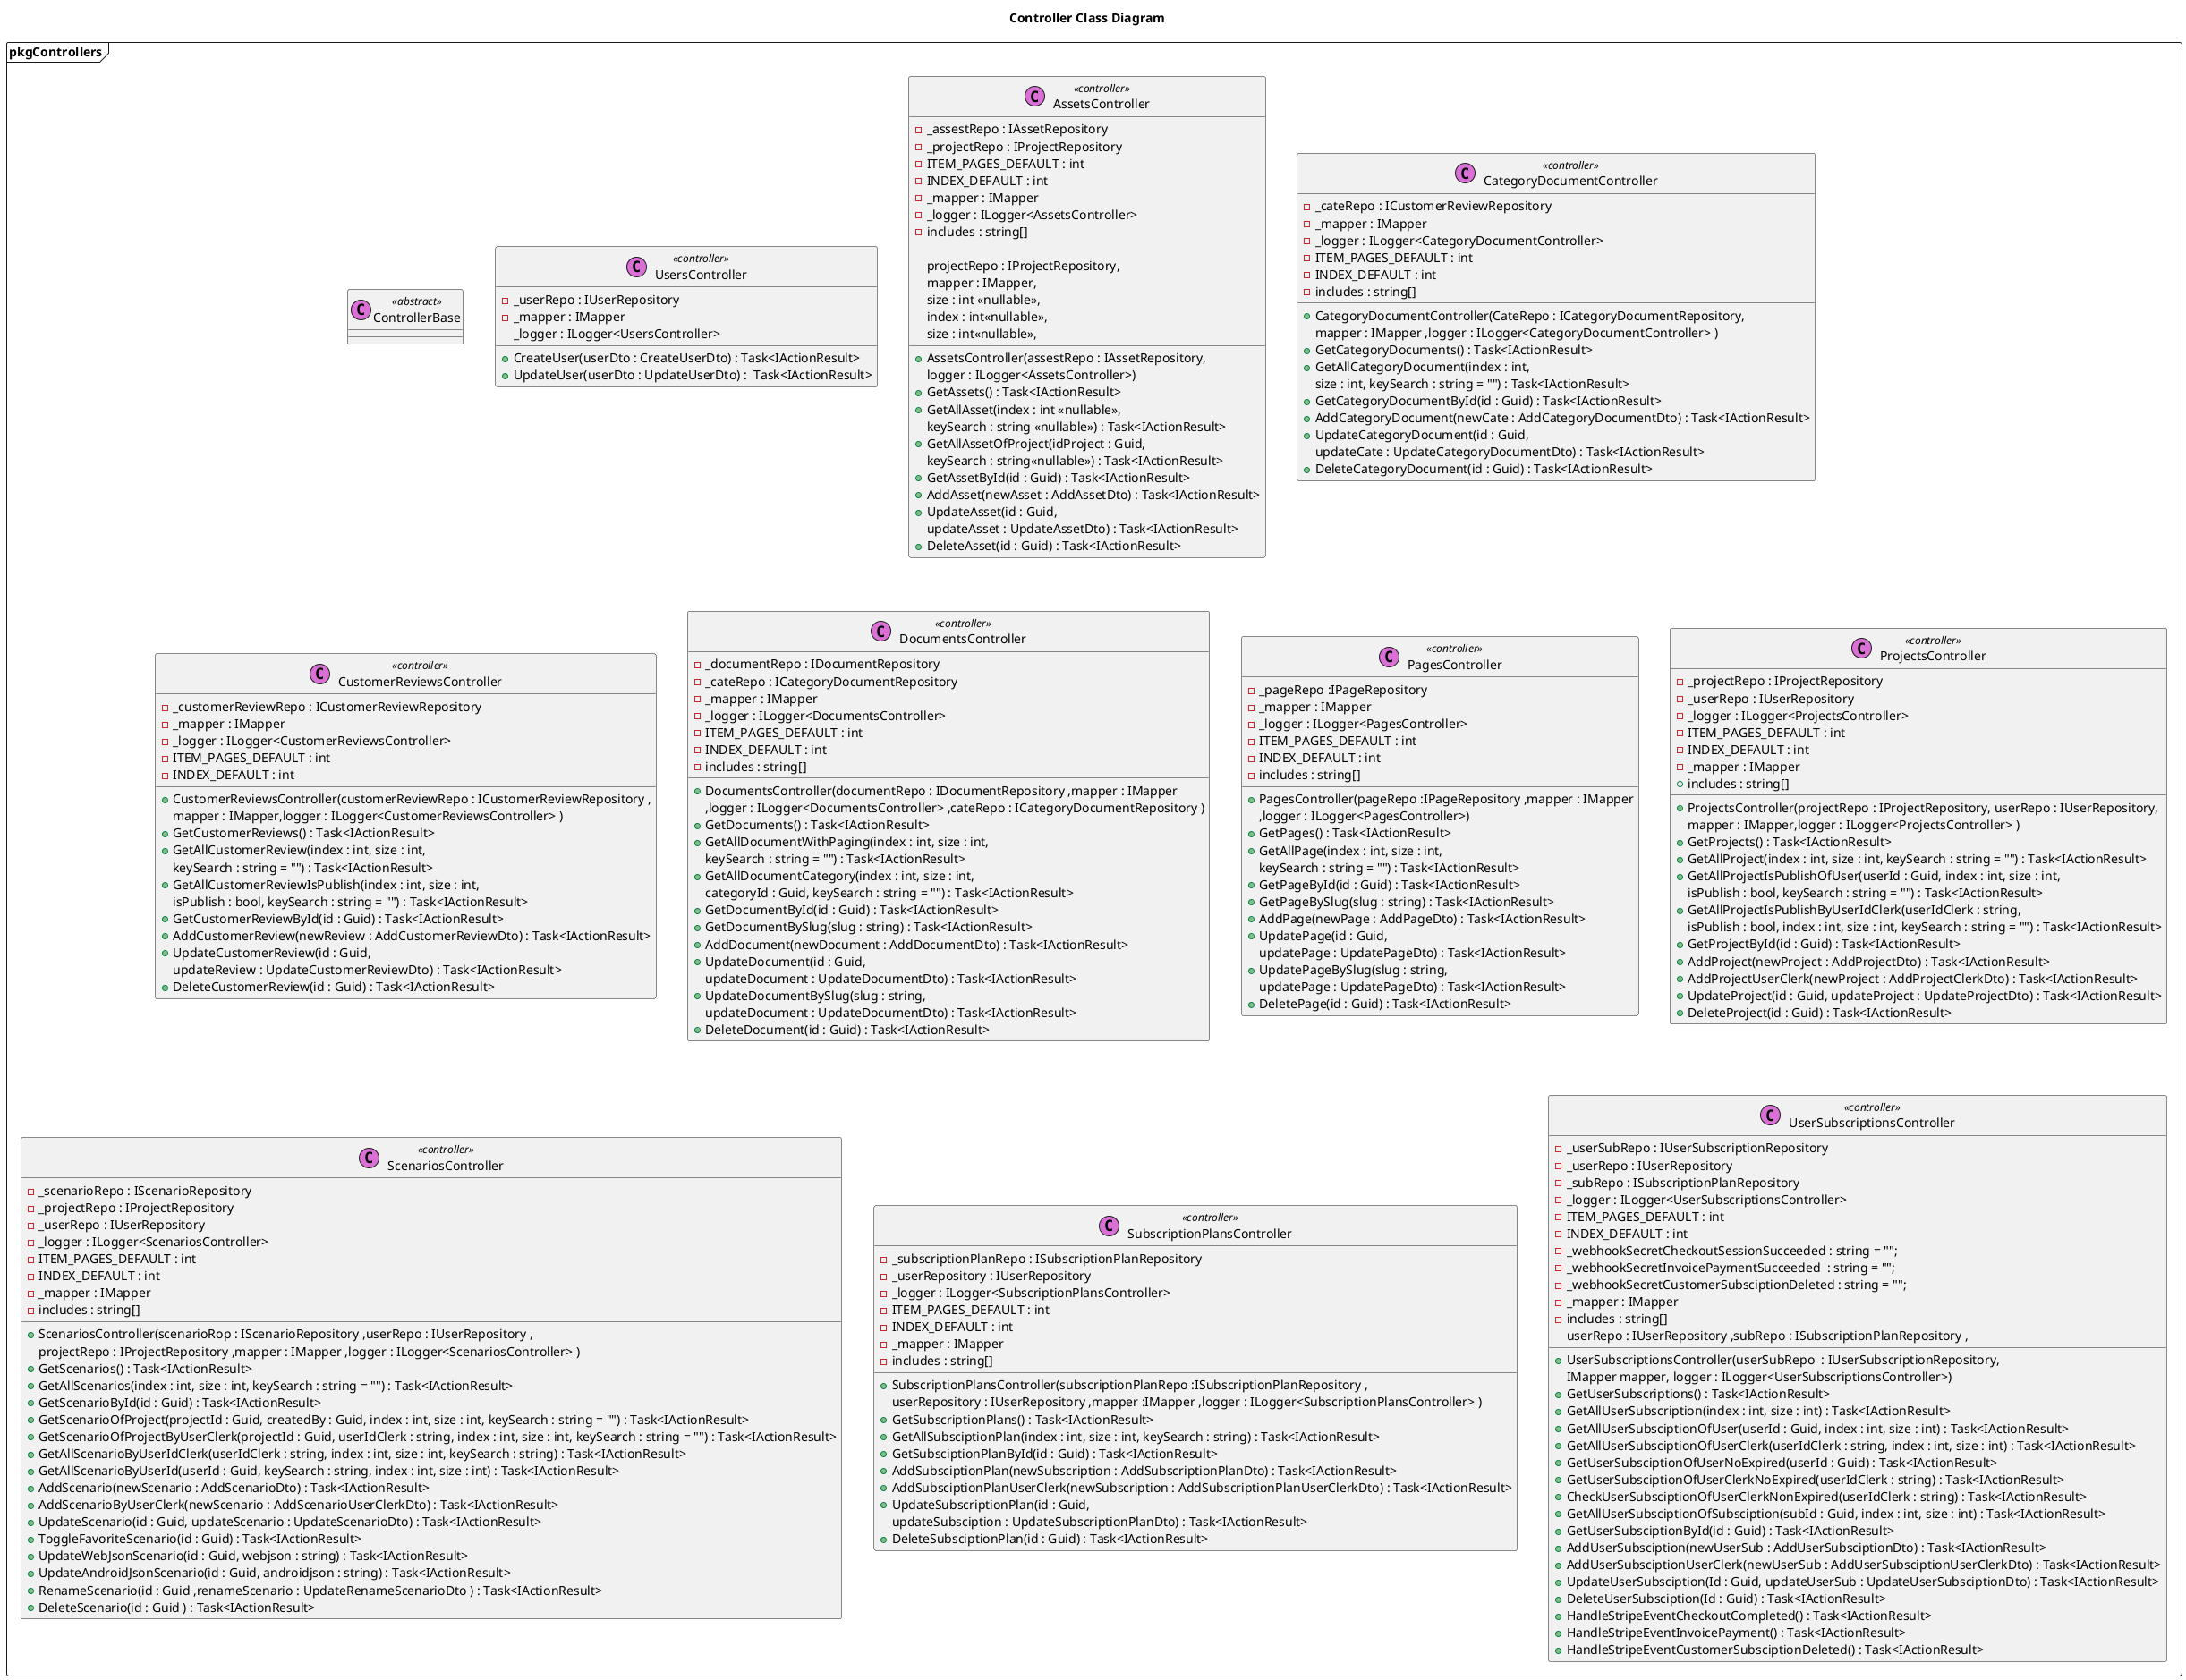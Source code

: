 @startuml Controllers

Title Controller Class Diagram
'Character	Visibility
'-			private
'#			protected
'~			package private
'+			public

'Extension	<|--	Quan hệ mở rộng từ (là extends hoặc implements nhưng ko có annotations trong code)
'Composition	*--	 Quan hệ gắn kết chặt chẽ : part - of
'Aggregation	o--	Quan hệ liên kết giữa hai thực thể : use, has

' Include các file vào trong file để sử dụng'

package pkgControllers <<Frame>> {   

    !startsub ControllerBase
    class ControllerBase <<(C,orchid) abstract>>
    !endsub
    'User Controller'
    !startsub UsersController
    class UsersController <<(C,orchid) controller>> {
        - _userRepo : IUserRepository
        - _mapper : IMapper
        _logger : ILogger<UsersController>
        + CreateUser(userDto : CreateUserDto) : Task<IActionResult>
        + UpdateUser(userDto : UpdateUserDto) :  Task<IActionResult>
    }
    !endsub
    
  
    'Assets Controller'
    !startsub AssetsController
    
    class AssetsController <<(C,orchid) controller>> {
        - _assestRepo : IAssetRepository
        - _projectRepo : IProjectRepository
        - ITEM_PAGES_DEFAULT : int
        - INDEX_DEFAULT : int
        - _mapper : IMapper
        - _logger : ILogger<AssetsController>
        - includes : string[]
        
        + AssetsController(assestRepo : IAssetRepository,
         projectRepo : IProjectRepository,
          mapper : IMapper,
           logger : ILogger<AssetsController>)
        + GetAssets() : Task<IActionResult>
        + GetAllAsset(index : int <<nullable>>,
        size : int <<nullable>>,
        keySearch : string <<nullable>>) : Task<IActionResult>
        + GetAllAssetOfProject(idProject : Guid, 
        index : int<<nullable>>, 
        size : int<<nullable>>, 
        keySearch : string<<nullable>>) : Task<IActionResult>
        + GetAssetById(id : Guid) : Task<IActionResult>
        + AddAsset(newAsset : AddAssetDto) : Task<IActionResult>
        + UpdateAsset(id : Guid, 
        updateAsset : UpdateAssetDto) : Task<IActionResult>
        + DeleteAsset(id : Guid) : Task<IActionResult>
    }
    !endsub

    !startsub CategoryDocumentController
    class CategoryDocumentController <<(C,orchid) controller>> {
        - _cateRepo : ICustomerReviewRepository
        - _mapper : IMapper
        - _logger : ILogger<CategoryDocumentController>
        - ITEM_PAGES_DEFAULT : int
        - INDEX_DEFAULT : int
        - includes : string[]
        
        + CategoryDocumentController(CateRepo : ICategoryDocumentRepository, 
        mapper : IMapper ,logger : ILogger<CategoryDocumentController> )
        + GetCategoryDocuments() : Task<IActionResult>
        + GetAllCategoryDocument(index : int, 
        size : int, keySearch : string = "") : Task<IActionResult>
        + GetCategoryDocumentById(id : Guid) : Task<IActionResult>
        + AddCategoryDocument(newCate : AddCategoryDocumentDto) : Task<IActionResult>
        + UpdateCategoryDocument(id : Guid, 
        updateCate : UpdateCategoryDocumentDto) : Task<IActionResult>
        + DeleteCategoryDocument(id : Guid) : Task<IActionResult>
    }
    !endsub

    !startsub CustomerReviewsController
    class CustomerReviewsController <<(C,orchid) controller>> {
        - _customerReviewRepo : ICustomerReviewRepository
        - _mapper : IMapper
        - _logger : ILogger<CustomerReviewsController>
        - ITEM_PAGES_DEFAULT : int
        - INDEX_DEFAULT : int

        + CustomerReviewsController(customerReviewRepo : ICustomerReviewRepository ,
        mapper : IMapper,logger : ILogger<CustomerReviewsController> )
        + GetCustomerReviews() : Task<IActionResult>
        + GetAllCustomerReview(index : int, size : int, 
        keySearch : string = "") : Task<IActionResult>
        + GetAllCustomerReviewIsPublish(index : int, size : int, 
        isPublish : bool, keySearch : string = "") : Task<IActionResult>
        + GetCustomerReviewById(id : Guid) : Task<IActionResult>
        + AddCustomerReview(newReview : AddCustomerReviewDto) : Task<IActionResult>
        + UpdateCustomerReview(id : Guid, 
        updateReview : UpdateCustomerReviewDto) : Task<IActionResult>
        + DeleteCustomerReview(id : Guid) : Task<IActionResult>
    }
    !endsub

    !startsub DocumentsController
    class DocumentsController <<(C,orchid) controller>> {
        - _documentRepo : IDocumentRepository
        - _cateRepo : ICategoryDocumentRepository
        - _mapper : IMapper
        - _logger : ILogger<DocumentsController>
        - ITEM_PAGES_DEFAULT : int
        - INDEX_DEFAULT : int
        - includes : string[]

        + DocumentsController(documentRepo : IDocumentRepository ,mapper : IMapper 
            ,logger : ILogger<DocumentsController> ,cateRepo : ICategoryDocumentRepository )
        + GetDocuments() : Task<IActionResult>
        + GetAllDocumentWithPaging(index : int, size : int, 
        keySearch : string = "") : Task<IActionResult>
        + GetAllDocumentCategory(index : int, size : int, 
        categoryId : Guid, keySearch : string = "") : Task<IActionResult>
        + GetDocumentById(id : Guid) : Task<IActionResult>
        + GetDocumentBySlug(slug : string) : Task<IActionResult>
        + AddDocument(newDocument : AddDocumentDto) : Task<IActionResult>
        + UpdateDocument(id : Guid, 
        updateDocument : UpdateDocumentDto) : Task<IActionResult>
        + UpdateDocumentBySlug(slug : string, 
        updateDocument : UpdateDocumentDto) : Task<IActionResult>
        + DeleteDocument(id : Guid) : Task<IActionResult>
    }
    !endsub
   
   !startsub PagesController
    class PagesController <<(C,orchid) controller>> {
        - _pageRepo :IPageRepository 
        - _mapper : IMapper
        - _logger : ILogger<PagesController>
        - ITEM_PAGES_DEFAULT : int
        - INDEX_DEFAULT : int
        - includes : string[]

        + PagesController(pageRepo :IPageRepository ,mapper : IMapper 
            ,logger : ILogger<PagesController>)
        + GetPages() : Task<IActionResult>
        + GetAllPage(index : int, size : int, 
        keySearch : string = "") : Task<IActionResult>
        + GetPageById(id : Guid) : Task<IActionResult>
        + GetPageBySlug(slug : string) : Task<IActionResult>
        + AddPage(newPage : AddPageDto) : Task<IActionResult>
        + UpdatePage(id : Guid, 
        updatePage : UpdatePageDto) : Task<IActionResult>
        + UpdatePageBySlug(slug : string, 
        updatePage : UpdatePageDto) : Task<IActionResult>
        + DeletePage(id : Guid) : Task<IActionResult>
    }
    !endsub

    !startsub ProjectsController
    class ProjectsController <<(C,orchid) controller>> {
        - _projectRepo : IProjectRepository
        - _userRepo : IUserRepository
        - _logger : ILogger<ProjectsController>
        - ITEM_PAGES_DEFAULT : int
        - INDEX_DEFAULT : int
        - _mapper : IMapper
        + includes : string[]

        + ProjectsController(projectRepo : IProjectRepository, userRepo : IUserRepository, 
        mapper : IMapper,logger : ILogger<ProjectsController> )
        + GetProjects() : Task<IActionResult>
        + GetAllProject(index : int, size : int, keySearch : string = "") : Task<IActionResult>
        + GetAllProjectIsPublishOfUser(userId : Guid, index : int, size : int, 
        isPublish : bool, keySearch : string = "") : Task<IActionResult>
        + GetAllProjectIsPublishByUserIdClerk(userIdClerk : string, 
        isPublish : bool, index : int, size : int, keySearch : string = "") : Task<IActionResult>
        + GetProjectById(id : Guid) : Task<IActionResult>
        + AddProject(newProject : AddProjectDto) : Task<IActionResult>
        + AddProjectUserClerk(newProject : AddProjectClerkDto) : Task<IActionResult>
        + UpdateProject(id : Guid, updateProject : UpdateProjectDto) : Task<IActionResult>
        + DeleteProject(id : Guid) : Task<IActionResult>
    }
    !endsub

    !startsub ScenariosController
    class ScenariosController <<(C,orchid) controller>> {
        - _scenarioRepo : IScenarioRepository
        - _projectRepo : IProjectRepository
        - _userRepo : IUserRepository
        - _logger : ILogger<ScenariosController> 
        - ITEM_PAGES_DEFAULT : int
        - INDEX_DEFAULT : int
        - _mapper : IMapper
        - includes : string[]

        + ScenariosController(scenarioRop : IScenarioRepository ,userRepo : IUserRepository ,
          projectRepo : IProjectRepository ,mapper : IMapper ,logger : ILogger<ScenariosController> )
        + GetScenarios() : Task<IActionResult>
        + GetAllScenarios(index : int, size : int, keySearch : string = "") : Task<IActionResult>
        + GetScenarioById(id : Guid) : Task<IActionResult>
        + GetScenarioOfProject(projectId : Guid, createdBy : Guid, index : int, size : int, keySearch : string = "") : Task<IActionResult>
        + GetScenarioOfProjectByUserClerk(projectId : Guid, userIdClerk : string, index : int, size : int, keySearch : string = "") : Task<IActionResult>
        + GetAllScenarioByUserIdClerk(userIdClerk : string, index : int, size : int, keySearch : string) : Task<IActionResult>
        + GetAllScenarioByUserId(userId : Guid, keySearch : string, index : int, size : int) : Task<IActionResult>
        + AddScenario(newScenario : AddScenarioDto) : Task<IActionResult>
        + AddScenarioByUserClerk(newScenario : AddScenarioUserClerkDto) : Task<IActionResult>
        + UpdateScenario(id : Guid, updateScenario : UpdateScenarioDto) : Task<IActionResult>
        + ToggleFavoriteScenario(id : Guid) : Task<IActionResult>
        + UpdateWebJsonScenario(id : Guid, webjson : string) : Task<IActionResult>
        + UpdateAndroidJsonScenario(id : Guid, androidjson : string) : Task<IActionResult>
        + RenameScenario(id : Guid ,renameScenario : UpdateRenameScenarioDto ) : Task<IActionResult> 
        + DeleteScenario(id : Guid ) : Task<IActionResult>
    }
    !endsub

    !startsub SubscriptionPlansController
    class SubscriptionPlansController <<(C,orchid) controller>> {
        - _subscriptionPlanRepo : ISubscriptionPlanRepository
        - _userRepository : IUserRepository
        - _logger : ILogger<SubscriptionPlansController> 
        - ITEM_PAGES_DEFAULT : int
        - INDEX_DEFAULT : int
        - _mapper : IMapper
        - includes : string[]
        + SubscriptionPlansController(subscriptionPlanRepo :ISubscriptionPlanRepository ,
            userRepository : IUserRepository ,mapper :IMapper ,logger : ILogger<SubscriptionPlansController> )
        + GetSubscriptionPlans() : Task<IActionResult>
        + GetAllSubsciptionPlan(index : int, size : int, keySearch : string) : Task<IActionResult>
        + GetSubsciptionPlanById(id : Guid) : Task<IActionResult>
        + AddSubsciptionPlan(newSubscription : AddSubscriptionPlanDto) : Task<IActionResult>
        + AddSubsciptionPlanUserClerk(newSubscription : AddSubscriptionPlanUserClerkDto) : Task<IActionResult>
        + UpdateSubscriptionPlan(id : Guid, 
        updateSubsciption : UpdateSubscriptionPlanDto) : Task<IActionResult>
        + DeleteSubsciptionPlan(id : Guid) : Task<IActionResult>
    }
    !endsub


    !startsub UserSubscriptionsController
    class UserSubscriptionsController <<(C,orchid) controller>> {
        - _userSubRepo : IUserSubscriptionRepository
        - _userRepo : IUserRepository
        - _subRepo : ISubscriptionPlanRepository
        - _logger : ILogger<UserSubscriptionsController> 
        - ITEM_PAGES_DEFAULT : int
        - INDEX_DEFAULT : int
        - _webhookSecretCheckoutSessionSucceeded : string = "";
        - _webhookSecretInvoicePaymentSucceeded  : string = "";
        - _webhookSecretCustomerSubsciptionDeleted : string = "";
        - _mapper : IMapper
        - includes : string[]
        + UserSubscriptionsController(userSubRepo  : IUserSubscriptionRepository,
           userRepo : IUserRepository ,subRepo : ISubscriptionPlanRepository ,
        IMapper mapper, logger : ILogger<UserSubscriptionsController>)
        + GetUserSubscriptions() : Task<IActionResult>
        + GetAllUserSubscription(index : int, size : int) : Task<IActionResult>
        + GetAllUserSubsciptionOfUser(userId : Guid, index : int, size : int) : Task<IActionResult>
        + GetAllUserSubsciptionOfUserClerk(userIdClerk : string, index : int, size : int) : Task<IActionResult>
        + GetUserSubsciptionOfUserNoExpired(userId : Guid) : Task<IActionResult>
        + GetUserSubsciptionOfUserClerkNoExpired(userIdClerk : string) : Task<IActionResult>
        + CheckUserSubsciptionOfUserClerkNonExpired(userIdClerk : string) : Task<IActionResult>
        + GetAllUserSubsciptionOfSubsciption(subId : Guid, index : int, size : int) : Task<IActionResult>
        + GetUserSubsciptionById(id : Guid) : Task<IActionResult>
        + AddUserSubsciption(newUserSub : AddUserSubsciptionDto) : Task<IActionResult>
        + AddUserSubsciptionUserClerk(newUserSub : AddUserSubsciptionUserClerkDto) : Task<IActionResult>
        + UpdateUserSubsciption(Id : Guid, updateUserSub : UpdateUserSubsciptionDto) : Task<IActionResult>
        + DeleteUserSubsciption(Id : Guid) : Task<IActionResult>
        + HandleStripeEventCheckoutCompleted() : Task<IActionResult> 
        + HandleStripeEventInvoicePayment() : Task<IActionResult> 
        + HandleStripeEventCustomerSubsciptionDeleted() : Task<IActionResult> 
    }
    !endsub
}